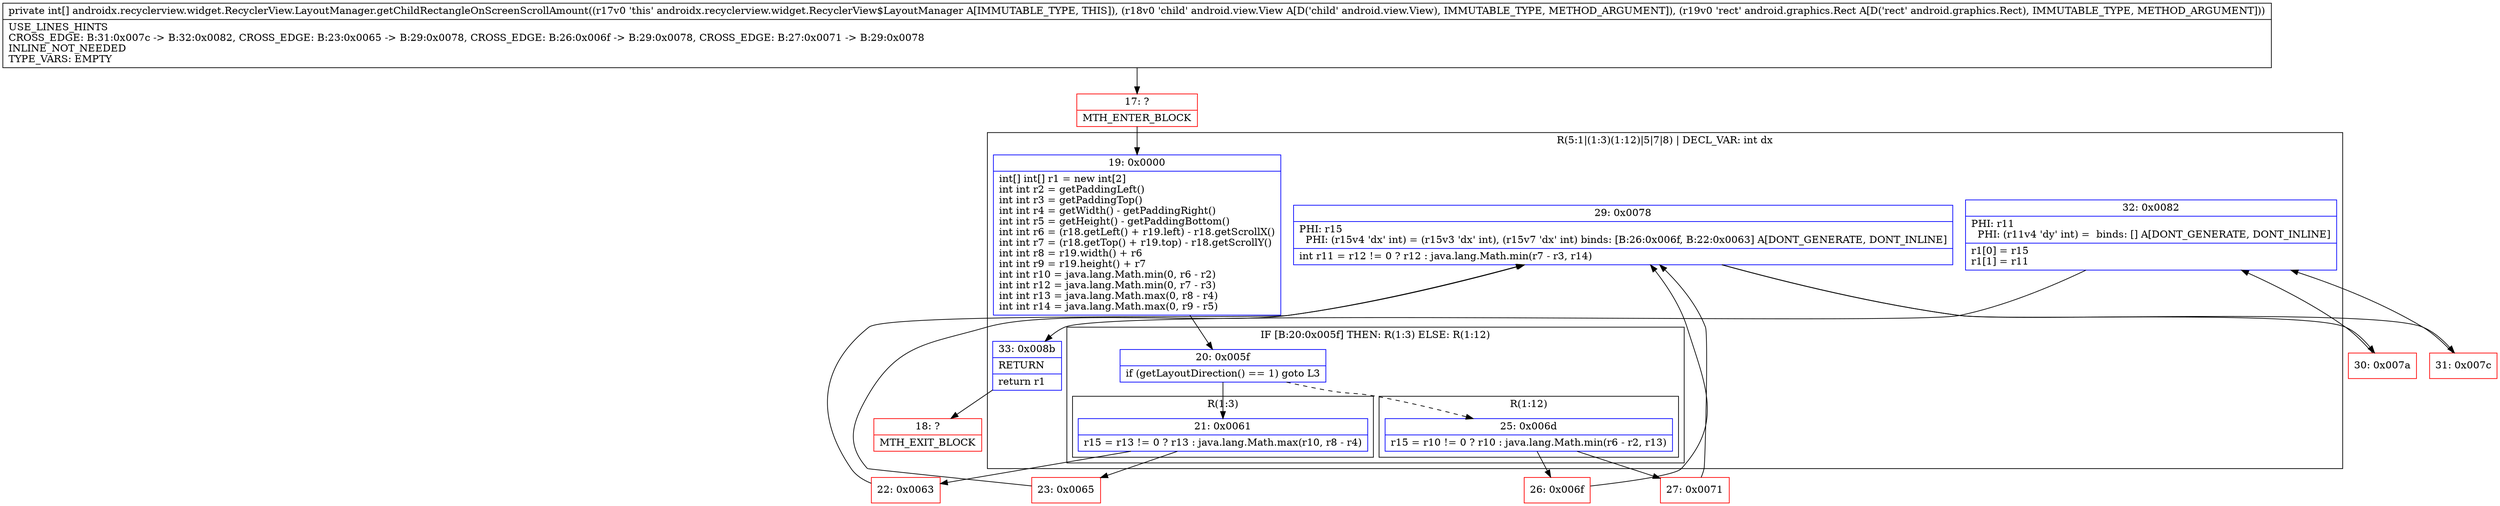 digraph "CFG forandroidx.recyclerview.widget.RecyclerView.LayoutManager.getChildRectangleOnScreenScrollAmount(Landroid\/view\/View;Landroid\/graphics\/Rect;)[I" {
subgraph cluster_Region_859749482 {
label = "R(5:1|(1:3)(1:12)|5|7|8) | DECL_VAR: int dx\l";
node [shape=record,color=blue];
Node_19 [shape=record,label="{19\:\ 0x0000|int[] int[] r1 = new int[2]\lint int r2 = getPaddingLeft()\lint int r3 = getPaddingTop()\lint int r4 = getWidth() \- getPaddingRight()\lint int r5 = getHeight() \- getPaddingBottom()\lint int r6 = (r18.getLeft() + r19.left) \- r18.getScrollX()\lint int r7 = (r18.getTop() + r19.top) \- r18.getScrollY()\lint int r8 = r19.width() + r6\lint int r9 = r19.height() + r7\lint int r10 = java.lang.Math.min(0, r6 \- r2)\lint int r12 = java.lang.Math.min(0, r7 \- r3)\lint int r13 = java.lang.Math.max(0, r8 \- r4)\lint int r14 = java.lang.Math.max(0, r9 \- r5)\l}"];
subgraph cluster_IfRegion_1195395092 {
label = "IF [B:20:0x005f] THEN: R(1:3) ELSE: R(1:12)";
node [shape=record,color=blue];
Node_20 [shape=record,label="{20\:\ 0x005f|if (getLayoutDirection() == 1) goto L3\l}"];
subgraph cluster_Region_1857524478 {
label = "R(1:3)";
node [shape=record,color=blue];
Node_21 [shape=record,label="{21\:\ 0x0061|r15 = r13 != 0 ? r13 : java.lang.Math.max(r10, r8 \- r4)\l}"];
}
subgraph cluster_Region_1108189192 {
label = "R(1:12)";
node [shape=record,color=blue];
Node_25 [shape=record,label="{25\:\ 0x006d|r15 = r10 != 0 ? r10 : java.lang.Math.min(r6 \- r2, r13)\l}"];
}
}
Node_29 [shape=record,label="{29\:\ 0x0078|PHI: r15 \l  PHI: (r15v4 'dx' int) = (r15v3 'dx' int), (r15v7 'dx' int) binds: [B:26:0x006f, B:22:0x0063] A[DONT_GENERATE, DONT_INLINE]\l|int r11 = r12 != 0 ? r12 : java.lang.Math.min(r7 \- r3, r14)\l}"];
Node_32 [shape=record,label="{32\:\ 0x0082|PHI: r11 \l  PHI: (r11v4 'dy' int) =  binds: [] A[DONT_GENERATE, DONT_INLINE]\l|r1[0] = r15\lr1[1] = r11\l}"];
Node_33 [shape=record,label="{33\:\ 0x008b|RETURN\l|return r1\l}"];
}
Node_17 [shape=record,color=red,label="{17\:\ ?|MTH_ENTER_BLOCK\l}"];
Node_22 [shape=record,color=red,label="{22\:\ 0x0063}"];
Node_30 [shape=record,color=red,label="{30\:\ 0x007a}"];
Node_18 [shape=record,color=red,label="{18\:\ ?|MTH_EXIT_BLOCK\l}"];
Node_31 [shape=record,color=red,label="{31\:\ 0x007c}"];
Node_23 [shape=record,color=red,label="{23\:\ 0x0065}"];
Node_26 [shape=record,color=red,label="{26\:\ 0x006f}"];
Node_27 [shape=record,color=red,label="{27\:\ 0x0071}"];
MethodNode[shape=record,label="{private int[] androidx.recyclerview.widget.RecyclerView.LayoutManager.getChildRectangleOnScreenScrollAmount((r17v0 'this' androidx.recyclerview.widget.RecyclerView$LayoutManager A[IMMUTABLE_TYPE, THIS]), (r18v0 'child' android.view.View A[D('child' android.view.View), IMMUTABLE_TYPE, METHOD_ARGUMENT]), (r19v0 'rect' android.graphics.Rect A[D('rect' android.graphics.Rect), IMMUTABLE_TYPE, METHOD_ARGUMENT]))  | USE_LINES_HINTS\lCROSS_EDGE: B:31:0x007c \-\> B:32:0x0082, CROSS_EDGE: B:23:0x0065 \-\> B:29:0x0078, CROSS_EDGE: B:26:0x006f \-\> B:29:0x0078, CROSS_EDGE: B:27:0x0071 \-\> B:29:0x0078\lINLINE_NOT_NEEDED\lTYPE_VARS: EMPTY\l}"];
MethodNode -> Node_17;Node_19 -> Node_20;
Node_20 -> Node_21;
Node_20 -> Node_25[style=dashed];
Node_21 -> Node_22;
Node_21 -> Node_23;
Node_25 -> Node_26;
Node_25 -> Node_27;
Node_29 -> Node_30;
Node_29 -> Node_31;
Node_32 -> Node_33;
Node_33 -> Node_18;
Node_17 -> Node_19;
Node_22 -> Node_29;
Node_30 -> Node_32;
Node_31 -> Node_32;
Node_23 -> Node_29;
Node_26 -> Node_29;
Node_27 -> Node_29;
}

